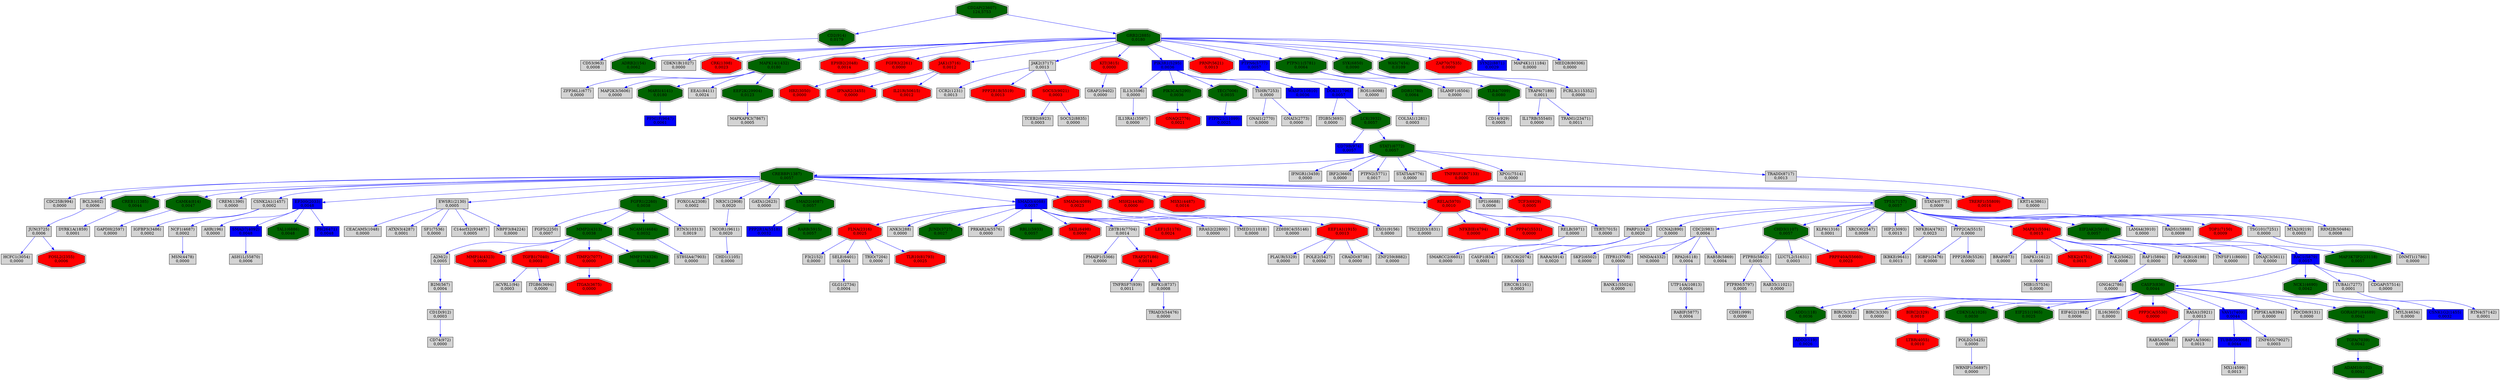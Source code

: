 digraph tmp_ans40 {
N_0 [shape = doubleoctagon, style = filled, fillcolor = darkgreen, label = "ADD1(118)\n0,0036"];
N_1 [shape = box, style = filled, fillcolor = blue, label = "ADD2(119)\n0,0026"];
N_2 [shape = box, style = filled, fillcolor = lightgray, label = "PARP1(142)\n0,0020"];
N_3 [shape = doubleoctagon, style = filled, fillcolor = darkgreen, label = "ADRB2(154)\n0,0062"];
N_4 [shape = box, style = filled, fillcolor = lightgray, label = "AHR(196)\n0,0000"];
N_5 [shape = box, style = filled, fillcolor = lightgray, label = "A2M(2)\n0,0005"];
N_6 [shape = box, style = filled, fillcolor = lightgray, label = "ACVRL1(94)\n0,0003"];
N_7 [shape = box, style = filled, fillcolor = lightgray, label = "BIRC5(332)\n0,0000"];
N_8 [shape = doubleoctagon, style = filled, fillcolor = darkgreen, label = "ADAM10(102)\n0,0042"];
N_9 [shape = box, style = filled, fillcolor = lightgray, label = "B2M(567)\n0,0004"];
N_10 [shape = box, style = filled, fillcolor = lightgray, label = "BRAF(673)\n0,0000"];
N_11 [shape = doubleoctagon, style = filled, fillcolor = darkgreen, label = "DDR1(780)\n0,0064"];
N_12 [shape = box, style = filled, fillcolor = lightgray, label = "CASP1(834)\n0,0001"];
N_13 [shape = doubleoctagon, style = filled, fillcolor = darkgreen, label = "CASP3(836)\n0,0044"];
N_14 [shape = box, style = filled, fillcolor = lightgray, label = "BIRC3(330)\n0,0000"];
N_15 [shape = doubleoctagon, style = filled, fillcolor = red, label = "BIRC2(329)\n0,0010"];
N_16 [shape = doubleoctagon, style = filled, fillcolor = darkgreen, label = "CD2(914)\n0,0179"];
N_17 [shape = box, style = filled, fillcolor = lightgray, label = "TNFRSF7(939)\n0,0011"];
N_18 [shape = box, style = filled, fillcolor = lightgray, label = "CD74(972)\n0,0000"];
N_19 [shape = box, style = filled, fillcolor = lightgray, label = "CD1D(912)\n0,0003"];
N_20 [shape = box, style = filled, fillcolor = lightgray, label = "CCNA2(890)\n0,0000"];
N_21 [shape = box, style = filled, fillcolor = lightgray, label = "CDC2(983)\n0,0004"];
N_22 [shape = box, style = filled, fillcolor = lightgray, label = "CDH1(999)\n0,0000"];
N_23 [shape = doubleoctagon, style = filled, fillcolor = darkgreen, label = "CDKN1A(1026)\n0,0030"];
N_24 [shape = doubleoctagon, style = filled, fillcolor = darkgreen, label = "CHD3(1107)\n0,0057"];
N_25 [shape = box, style = filled, fillcolor = lightgray, label = "CDC25B(994)\n0,0000"];
N_26 [shape = box, style = filled, fillcolor = lightgray, label = "CDKN1B(1027)\n0,0000"];
N_27 [shape = box, style = filled, fillcolor = lightgray, label = "CCR2(1231)\n0,0013"];
N_28 [shape = box, style = filled, fillcolor = lightgray, label = "BCL3(602)\n0,0006"];
N_29 [shape = doubleoctagon, style = filled, fillcolor = darkgreen, label = "CREB1(1385)\n0,0044"];
N_30 [shape = doubleoctagon, style = filled, fillcolor = darkgreen, label = "CREBBP(1387)\n0,0057"];
N_31 [shape = doubleoctagon, style = filled, fillcolor = darkgreen, label = "CAMK4(814)\n0,0047"];
N_32 [shape = box, style = filled, fillcolor = lightgray, label = "CREM(1390)\n0,0000"];
N_33 [shape = doubleoctagon, style = filled, fillcolor = red, label = "CRK(1398)\n0,0023"];
N_34 [shape = box, style = filled, fillcolor = lightgray, label = "ZFP36L1(677)\n0,0000"];
N_35 [shape = box, style = filled, fillcolor = lightgray, label = "CSNK2A1(1457)\n0,0002"];
N_36 [shape = doubleoctagon, style = filled, fillcolor = darkgreen, label = "MAPK14(1432)\n0,0180"];
N_37 [shape = box, style = filled, fillcolor = lightgray, label = "CD14(929)\n0,0005"];
N_38 [shape = box, style = filled, fillcolor = lightgray, label = "DAPK1(1612)\n0,0000"];
N_39 [shape = box, style = filled, fillcolor = lightgray, label = "ERCC8(1161)\n0,0003"];
N_40 [shape = box, style = filled, fillcolor = lightgray, label = "DNMT1(1786)\n0,0000"];
N_41 [shape = box, style = filled, fillcolor = lightgray, label = "TSC22D3(1831)\n0,0000"];
N_42 [shape = doubleoctagon, style = filled, fillcolor = red, label = "EEF1A1(1915)\n0,0013"];
N_43 [shape = box, style = filled, fillcolor = lightgray, label = "KLF6(1316)\n0,0001"];
N_44 [shape = doubleoctagon, style = filled, fillcolor = darkgreen, label = "EIF2S1(1965)\n0,0025"];
N_45 [shape = box, style = filled, fillcolor = lightgray, label = "EIF4G2(1982)\n0,0006"];
N_46 [shape = box, style = filled, fillcolor = blue, label = "EP300(2033)\n0,0048"];
N_47 [shape = doubleoctagon, style = filled, fillcolor = red, label = "EPHB2(2048)\n0,0014"];
N_48 [shape = box, style = filled, fillcolor = lightgray, label = "CEACAM5(1048)\n0,0000"];
N_49 [shape = box, style = filled, fillcolor = lightgray, label = "EWSR1(2130)\n0,0005"];
N_50 [shape = box, style = filled, fillcolor = lightgray, label = "F3(2152)\n0,0000"];
N_51 [shape = box, style = filled, fillcolor = blue, label = "DOK1(1796)\n0,0057"];
N_52 [shape = box, style = filled, fillcolor = lightgray, label = "COL3A1(1281)\n0,0003"];
N_53 [shape = doubleoctagon, style = filled, fillcolor = darkgreen, label = "FGFR1(2260)\n0,0038"];
N_54 [shape = box, style = filled, fillcolor = lightgray, label = "FGF5(2250)\n0,0007"];
N_55 [shape = doubleoctagon, style = filled, fillcolor = red, label = "FGFR3(2261)\n0,0000"];
N_56 [shape = box, style = filled, fillcolor = lightgray, label = "DYRK1A(1859)\n0,0001"];
N_57 [shape = doubleoctagon, style = filled, fillcolor = red, label = "FLNA(2316)\n0,0025"];
N_58 [shape = box, style = filled, fillcolor = blue, label = "CD79B(974)\n0,0057"];
N_59 [shape = box, style = filled, fillcolor = lightgray, label = "FOXO1A(2308)\n0,0002"];
N_60 [shape = box, style = filled, fillcolor = lightgray, label = "GAPDH(2597)\n0,0000"];
N_61 [shape = box, style = filled, fillcolor = lightgray, label = "XRCC6(2547)\n0,0009"];
N_62 [shape = box, style = filled, fillcolor = lightgray, label = "CD53(963)\n0,0008"];
N_63 [shape = box, style = filled, fillcolor = lightgray, label = "GNAI1(2770)\n0,0000"];
N_64 [shape = box, style = filled, fillcolor = lightgray, label = "GNAI3(2773)\n0,0000"];
N_65 [shape = doubleoctagon, style = filled, fillcolor = red, label = "GNAQ(2776)\n0,0021"];
N_66 [shape = doubleoctagon, style = filled, fillcolor = darkgreen, label = "GRB2(2885)\n0,0180"];
N_67 [shape = box, style = filled, fillcolor = lightgray, label = "NR3C1(2908)\n0,0020"];
N_68 [shape = box, style = filled, fillcolor = lightgray, label = "ERCC6(2074)\n0,0003"];
N_69 [shape = doubleoctagon, style = filled, fillcolor = red, label = "HBZ(3050)\n0,0000"];
N_70 [shape = box, style = filled, fillcolor = lightgray, label = "HCFC1(3054)\n0,0000"];
N_71 [shape = box, style = filled, fillcolor = lightgray, label = "CHD1(1105)\n0,0000"];
N_72 [shape = doubleoctagon, style = filled, fillcolor = red, label = "IFNAR2(3455)\n0,0000"];
N_73 [shape = box, style = filled, fillcolor = lightgray, label = "IFNGR1(3459)\n0,0000"];
N_74 [shape = box, style = filled, fillcolor = lightgray, label = "IL13(3596)\n0,0000"];
N_75 [shape = box, style = filled, fillcolor = lightgray, label = "IL16(3603)\n0,0000"];
N_76 [shape = doubleoctagon, style = filled, fillcolor = red, label = "ITGA3(3675)\n0,0000"];
N_77 [shape = box, style = filled, fillcolor = lightgray, label = "ITGB5(3693)\n0,0000"];
N_78 [shape = box, style = filled, fillcolor = lightgray, label = "ITPR1(3708)\n0,0000"];
N_79 [shape = doubleoctagon, style = filled, fillcolor = red, label = "JAK1(3716)\n0,0012"];
N_80 [shape = box, style = filled, fillcolor = lightgray, label = "JAK2(3717)\n0,0013"];
N_81 [shape = box, style = filled, fillcolor = lightgray, label = "JUN(3725)\n0,0006"];
N_82 [shape = doubleoctagon, style = filled, fillcolor = red, label = "FOSL2(2355)\n0,0006"];
N_83 [shape = box, style = filled, fillcolor = lightgray, label = "ANK3(288)\n0,0000"];
N_84 [shape = doubleoctagon, style = filled, fillcolor = red, label = "KIT(3815)\n0,0000"];
N_85 [shape = box, style = filled, fillcolor = lightgray, label = "IGFBP3(3486)\n0,0002"];
N_86 [shape = doubleoctagon, style = filled, fillcolor = darkgreen, label = "LCK(3932)\n0,0057"];
N_87 [shape = box, style = filled, fillcolor = lightgray, label = "GATA1(2623)\n0,0000"];
N_88 [shape = doubleoctagon, style = filled, fillcolor = red, label = "LTBR(4055)\n0,0010"];
N_89 [shape = doubleoctagon, style = filled, fillcolor = darkgreen, label = "SMAD2(4087)\n0,0057"];
N_90 [shape = doubleoctagon, style = filled, fillcolor = darkgreen, label = "JUND(3727)\n0,0027"];
N_91 [shape = box, style = filled, fillcolor = blue, label = "SMAD3(4088)\n0,0057"];
N_92 [shape = doubleoctagon, style = filled, fillcolor = red, label = "SMAD4(4089)\n0,0023"];
N_93 [shape = box, style = filled, fillcolor = blue, label = "SMAD7(4092)\n0,0048"];
N_94 [shape = box, style = filled, fillcolor = lightgray, label = "IGBP1(3476)\n0,0000"];
N_95 [shape = doubleoctagon, style = filled, fillcolor = darkgreen, label = "MMP2(4313)\n0,0038"];
N_96 [shape = doubleoctagon, style = filled, fillcolor = red, label = "MSH2(4436)\n0,0000"];
N_97 [shape = box, style = filled, fillcolor = lightgray, label = "MSN(4478)\n0,0000"];
N_98 [shape = doubleoctagon, style = filled, fillcolor = red, label = "MSX1(4487)\n0,0016"];
N_99 [shape = box, style = filled, fillcolor = lightgray, label = "MX1(4599)\n0,0013"];
N_100 [shape = doubleoctagon, style = filled, fillcolor = darkgreen, label = "NCAM1(4684)\n0,0032"];
N_101 [shape = box, style = filled, fillcolor = lightgray, label = "NCF1(4687)\n0,0002"];
N_102 [shape = box, style = filled, fillcolor = blue, label = "CSNK1G2(1455)\n0,0032"];
N_103 [shape = box, style = filled, fillcolor = lightgray, label = "HIP2(3093)\n0,0013"];
N_104 [shape = doubleoctagon, style = filled, fillcolor = darkgreen, label = "NCK1(4690)\n0,0042"];
N_105 [shape = doubleoctagon, style = filled, fillcolor = red, label = "NEK2(4751)\n0,0015"];
N_106 [shape = box, style = filled, fillcolor = lightgray, label = "IRF2(3660)\n0,0000"];
N_107 [shape = box, style = filled, fillcolor = lightgray, label = "GLG1(2734)\n0,0004"];
N_108 [shape = box, style = filled, fillcolor = lightgray, label = "NFKBIA(4792)\n0,0023"];
N_109 [shape = box, style = filled, fillcolor = lightgray, label = "PAK2(5062)\n0,0008"];
N_110 [shape = box, style = filled, fillcolor = blue, label = "PIK3R1(5295)\n0,0036"];
N_111 [shape = doubleoctagon, style = filled, fillcolor = darkgreen, label = "PIK3CA(5290)\n0,0036"];
N_112 [shape = box, style = filled, fillcolor = lightgray, label = "KRT14(3861)\n0,0000"];
N_113 [shape = box, style = filled, fillcolor = lightgray, label = "PMAIP1(5366)\n0,0000"];
N_114 [shape = box, style = filled, fillcolor = lightgray, label = "PPP2CA(5515)\n0,0000"];
N_115 [shape = doubleoctagon, style = filled, fillcolor = red, label = "PPP2R1B(5519)\n0,0013"];
N_116 [shape = box, style = filled, fillcolor = blue, label = "PPP2R1A(5518)\n0,0032"];
N_117 [shape = doubleoctagon, style = filled, fillcolor = red, label = "PPP3CA(5530)\n0,0000"];
N_118 [shape = doubleoctagon, style = filled, fillcolor = red, label = "NFKBIE(4794)\n0,0000"];
N_119 [shape = box, style = filled, fillcolor = lightgray, label = "PRKAR2A(5576)\n0,0000"];
N_120 [shape = doubleoctagon, style = filled, fillcolor = red, label = "MAPK1(5594)\n0,0015"];
N_121 [shape = doubleoctagon, style = filled, fillcolor = darkgreen, label = "EIF2AK2(5610)\n0,0057"];
N_122 [shape = box, style = filled, fillcolor = lightgray, label = "DNAJC3(5611)\n0,0000"];
N_123 [shape = doubleoctagon, style = filled, fillcolor = red, label = "PRNP(5621)\n0,0013"];
N_124 [shape = box, style = filled, fillcolor = lightgray, label = "ATXN3(4287)\n0,0001"];
N_125 [shape = box, style = filled, fillcolor = lightgray, label = "LAMA4(3910)\n0,0000"];
N_126 [shape = box, style = filled, fillcolor = blue, label = "PTPN6(5777)\n0,0057"];
N_127 [shape = box, style = filled, fillcolor = lightgray, label = "PTPRM(5797)\n0,0005"];
N_128 [shape = doubleoctagon, style = filled, fillcolor = darkgreen, label = "PTPN11(5781)\n0,0064"];
N_129 [shape = box, style = filled, fillcolor = lightgray, label = "RAB5A(5868)\n0,0000"];
N_130 [shape = box, style = filled, fillcolor = blue, label = "RAC1(5879)\n0,0057"];
N_131 [shape = box, style = filled, fillcolor = lightgray, label = "RAD51(5888)\n0,0009"];
N_132 [shape = box, style = filled, fillcolor = lightgray, label = "RAF1(5894)\n0,0000"];
N_133 [shape = box, style = filled, fillcolor = lightgray, label = "GNG4(2786)\n0,0000"];
N_134 [shape = box, style = filled, fillcolor = lightgray, label = "RAP1A(5906)\n0,0013"];
N_135 [shape = box, style = filled, fillcolor = lightgray, label = "RASA1(5921)\n0,0013"];
N_136 [shape = box, style = filled, fillcolor = lightgray, label = "MNDA(4332)\n0,0000"];
N_137 [shape = box, style = filled, fillcolor = lightgray, label = "RARA(5914)\n0,0020"];
N_138 [shape = doubleoctagon, style = filled, fillcolor = darkgreen, label = "RBL1(5933)\n0,0057"];
N_139 [shape = doubleoctagon, style = filled, fillcolor = red, label = "PPP4C(5531)\n0,0000"];
N_140 [shape = doubleoctagon, style = filled, fillcolor = red, label = "RELA(5970)\n0,0010"];
N_141 [shape = box, style = filled, fillcolor = lightgray, label = "RELB(5971)\n0,0000"];
N_142 [shape = box, style = filled, fillcolor = lightgray, label = "RPA2(6118)\n0,0004"];
N_143 [shape = doubleoctagon, style = filled, fillcolor = darkgreen, label = "RARB(5915)\n0,0057"];
N_144 [shape = box, style = filled, fillcolor = lightgray, label = "MAP2K3(5606)\n0,0000"];
N_145 [shape = doubleoctagon, style = filled, fillcolor = red, label = "MMP14(4323)\n0,0000"];
N_146 [shape = box, style = filled, fillcolor = lightgray, label = "SELE(6401)\n0,0004"];
N_147 [shape = box, style = filled, fillcolor = lightgray, label = "PTPN2(5771)\n0,0017"];
N_148 [shape = doubleoctagon, style = filled, fillcolor = red, label = "SKIL(6498)\n0,0000"];
N_149 [shape = box, style = filled, fillcolor = lightgray, label = "SLAMF1(6504)\n0,0000"];
N_150 [shape = box, style = filled, fillcolor = lightgray, label = "SPI1(6688)\n0,0006"];
N_151 [shape = doubleoctagon, style = filled, fillcolor = darkgreen, label = "STAT1(6772)\n0,0057"];
N_152 [shape = box, style = filled, fillcolor = lightgray, label = "STAT5A(6776)\n0,0000"];
N_153 [shape = box, style = filled, fillcolor = lightgray, label = "RPS6KB1(6198)\n0,0000"];
N_154 [shape = box, style = filled, fillcolor = lightgray, label = "PLAUR(5329)\n0,0000"];
N_155 [shape = doubleoctagon, style = filled, fillcolor = darkgreen, label = "SYK(6850)\n0,0090"];
N_156 [shape = box, style = filled, fillcolor = lightgray, label = "TCEB2(6923)\n0,0003"];
N_157 [shape = doubleoctagon, style = filled, fillcolor = red, label = "TCF3(6929)\n0,0005"];
N_158 [shape = doubleoctagon, style = filled, fillcolor = darkgreen, label = "TAL1(6886)\n0,0048"];
N_159 [shape = box, style = filled, fillcolor = lightgray, label = "SKP2(6502)\n0,0000"];
N_160 [shape = doubleoctagon, style = filled, fillcolor = darkgreen, label = "TEC(7006)\n0,0035"];
N_161 [shape = box, style = filled, fillcolor = lightgray, label = "TERT(7015)\n0,0000"];
N_162 [shape = box, style = filled, fillcolor = lightgray, label = "RAB5B(5869)\n0,0004"];
N_163 [shape = doubleoctagon, style = filled, fillcolor = darkgreen, label = "TGFA(7039)\n0,0042"];
N_164 [shape = box, style = filled, fillcolor = lightgray, label = "ITGB6(3694)\n0,0000"];
N_165 [shape = doubleoctagon, style = filled, fillcolor = red, label = "TGFB1(7040)\n0,0003"];
N_166 [shape = box, style = filled, fillcolor = lightgray, label = "POLE2(5427)\n0,0000"];
N_167 [shape = doubleoctagon, style = filled, fillcolor = darkgreen, label = "TLR4(7099)\n0,0080"];
N_168 [shape = doubleoctagon, style = filled, fillcolor = red, label = "TOP1(7150)\n0,0009"];
N_169 [shape = doubleoctagon, style = filled, fillcolor = darkgreen, label = "TP53(7157)\n0,0057"];
N_170 [shape = doubleoctagon, style = filled, fillcolor = red, label = "TNFRSF1B(7133)\n0,0000"];
N_171 [shape = doubleoctagon, style = filled, fillcolor = red, label = "TRAF2(7186)\n0,0014"];
N_172 [shape = box, style = filled, fillcolor = lightgray, label = "TRAF6(7189)\n0,0011"];
N_173 [shape = box, style = filled, fillcolor = lightgray, label = "TSHR(7253)\n0,0000"];
N_174 [shape = box, style = filled, fillcolor = lightgray, label = "TSG101(7251)\n0,0000"];
N_175 [shape = box, style = filled, fillcolor = lightgray, label = "TUBA1(7277)\n0,0001"];
N_176 [shape = doubleoctagon, style = filled, fillcolor = darkgreen, label = "WAS(7454)\n0,0109"];
N_177 [shape = box, style = filled, fillcolor = lightgray, label = "POLD2(5425)\n0,0000"];
N_178 [shape = box, style = filled, fillcolor = lightgray, label = "XPO1(7514)\n0,0000"];
N_179 [shape = box, style = filled, fillcolor = blue, label = "VAV1(7409)\n0,0044"];
N_180 [shape = doubleoctagon, style = filled, fillcolor = red, label = "ZAP70(7535)\n0,0000"];
N_181 [shape = box, style = filled, fillcolor = lightgray, label = "ZBTB16(7704)\n0,0014"];
N_182 [shape = box, style = filled, fillcolor = lightgray, label = "ST8SIA4(7903)\n0,0000"];
N_183 [shape = doubleoctagon, style = filled, fillcolor = darkgreen, label = "MARS(4141)\n0,0180"];
N_184 [shape = box, style = filled, fillcolor = lightgray, label = "SF1(7536)\n0,0000"];
N_185 [shape = box, style = filled, fillcolor = lightgray, label = "EEA1(8411)\n0,0024"];
N_186 [shape = box, style = filled, fillcolor = lightgray, label = "PTPRS(5802)\n0,0005"];
N_187 [shape = box, style = filled, fillcolor = lightgray, label = "TNFSF11(8600)\n0,0000"];
N_188 [shape = box, style = filled, fillcolor = lightgray, label = "PIP5K1A(8394)\n0,0000"];
N_189 [shape = box, style = filled, fillcolor = lightgray, label = "TRADD(8717)\n0,0013"];
N_190 [shape = box, style = filled, fillcolor = lightgray, label = "RIPK1(8737)\n0,0008"];
N_191 [shape = box, style = filled, fillcolor = blue, label = "SYNJ2(8871)\n0,0029"];
N_192 [shape = box, style = filled, fillcolor = lightgray, label = "SOCS2(8835)\n0,0000"];
N_193 [shape = box, style = filled, fillcolor = lightgray, label = "SMARCC2(6601)\n0,0000"];
N_194 [shape = box, style = filled, fillcolor = lightgray, label = "STAT4(6775)\n0,0009"];
N_195 [shape = box, style = filled, fillcolor = lightgray, label = "NCOR1(9611)\n0,0020"];
N_196 [shape = box, style = filled, fillcolor = blue, label = "PPM1F(9647)\n0,0061"];
N_197 [shape = box, style = filled, fillcolor = lightgray, label = "GRAP2(9402)\n0,0000"];
N_198 [shape = box, style = filled, fillcolor = lightgray, label = "PDCD8(9131)\n0,0000"];
N_199 [shape = box, style = filled, fillcolor = lightgray, label = "IKBKE(9641)\n0,0013"];
N_200 [shape = box, style = filled, fillcolor = lightgray, label = "RTN3(10313)\n0,0019"];
N_201 [shape = box, style = filled, fillcolor = lightgray, label = "ROS1(6098)\n0,0000"];
N_202 [shape = box, style = filled, fillcolor = lightgray, label = "RABIF(5877)\n0,0004"];
N_203 [shape = box, style = filled, fillcolor = lightgray, label = "UTP14A(10813)\n0,0004"];
N_204 [shape = box, style = filled, fillcolor = lightgray, label = "CRADD(8738)\n0,0000"];
N_205 [shape = box, style = filled, fillcolor = lightgray, label = "MAP4K1(11184)\n0,0000"];
N_206 [shape = box, style = filled, fillcolor = lightgray, label = "MTA2(9219)\n0,0003"];
N_207 [shape = doubleoctagon, style = filled, fillcolor = darkgreen, label = "CD2AP(23607)\n124,5753"];
N_208 [shape = box, style = filled, fillcolor = lightgray, label = "MAPKAPK3(7867)\n0,0005"];
N_209 [shape = doubleoctagon, style = filled, fillcolor = red, label = "LEF1(51176)\n0,0024"];
N_210 [shape = box, style = filled, fillcolor = lightgray, label = "LUC7L2(51631)\n0,0003"];
N_211 [shape = box, style = filled, fillcolor = lightgray, label = "TRIAD3(54476)\n0,0000"];
N_212 [shape = box, style = filled, fillcolor = lightgray, label = "RRAS2(22800)\n0,0000"];
N_213 [shape = doubleoctagon, style = filled, fillcolor = red, label = "PRPF40A(55660)\n0,0023"];
N_214 [shape = box, style = filled, fillcolor = lightgray, label = "ZNF259(8882)\n0,0000"];
N_215 [shape = box, style = filled, fillcolor = lightgray, label = "WRNIP1(56897)\n0,0000"];
N_216 [shape = doubleoctagon, style = filled, fillcolor = red, label = "IL21R(50615)\n0,0012"];
N_217 [shape = doubleoctagon, style = filled, fillcolor = darkgreen, label = "GORASP1(64689)\n0,0042"];
N_218 [shape = box, style = filled, fillcolor = lightgray, label = "IL17RB(55540)\n0,0000"];
N_219 [shape = box, style = filled, fillcolor = lightgray, label = "RTN4(57142)\n0,0001"];
N_220 [shape = box, style = filled, fillcolor = lightgray, label = "RAB35(11021)\n0,0000"];
N_221 [shape = box, style = filled, fillcolor = lightgray, label = "MED28(80306)\n0,0000"];
N_222 [shape = box, style = filled, fillcolor = lightgray, label = "C14orf32(93487)\n0,0005"];
N_223 [shape = box, style = filled, fillcolor = lightgray, label = "TRAM1(23471)\n0,0011"];
N_224 [shape = box, style = filled, fillcolor = lightgray, label = "NBPF3(84224)\n0,0000"];
N_225 [shape = box, style = filled, fillcolor = blue, label = "WASF3(10810)\n0,0036"];
N_226 [shape = box, style = filled, fillcolor = blue, label = "TUBB(203068)\n0,0044"];
N_227 [shape = doubleoctagon, style = filled, fillcolor = darkgreen, label = "MAP3K7IP2(23118)\n0,0057"];
N_228 [shape = box, style = filled, fillcolor = lightgray, label = "TRIO(7204)\n0,0000"];
N_229 [shape = box, style = filled, fillcolor = blue, label = "PTPN21(11099)\n0,0025"];
N_230 [shape = box, style = filled, fillcolor = lightgray, label = "MYL3(4634)\n0,0000"];
N_231 [shape = doubleoctagon, style = filled, fillcolor = red, label = "TLR10(81793)\n0,0025"];
N_232 [shape = box, style = filled, fillcolor = lightgray, label = "ZNF655(79027)\n0,0003"];
N_233 [shape = doubleoctagon, style = filled, fillcolor = red, label = "TRERF1(55809)\n0,0016"];
N_234 [shape = doubleoctagon, style = filled, fillcolor = red, label = "SOCS3(9021)\n0,0003"];
N_235 [shape = doubleoctagon, style = filled, fillcolor = darkgreen, label = "EEF2K(29904)\n0,0123"];
N_236 [shape = box, style = filled, fillcolor = lightgray, label = "CDGAP(57514)\n0,0000"];
N_237 [shape = box, style = filled, fillcolor = lightgray, label = "MIB1(57534)\n0,0000"];
N_238 [shape = box, style = filled, fillcolor = lightgray, label = "IL13RA1(3597)\n0,0000"];
N_239 [shape = box, style = filled, fillcolor = blue, label = "P8(26471)\n0,0048"];
N_240 [shape = doubleoctagon, style = filled, fillcolor = red, label = "TIMP2(7077)\n0,0000"];
N_241 [shape = box, style = filled, fillcolor = lightgray, label = "BANK1(55024)\n0,0000"];
N_242 [shape = doubleoctagon, style = filled, fillcolor = darkgreen, label = "MMP17(4326)\n0,0038"];
N_243 [shape = box, style = filled, fillcolor = lightgray, label = "TMED1(11018)\n0,0000"];
N_244 [shape = box, style = filled, fillcolor = lightgray, label = "ZDHHC4(55146)\n0,0000"];
N_245 [shape = box, style = filled, fillcolor = lightgray, label = "ASH1L(55870)\n0,0006"];
N_246 [shape = box, style = filled, fillcolor = lightgray, label = "EXO1(9156)\n0,0000"];
N_247 [shape = box, style = filled, fillcolor = lightgray, label = "PPP2R5B(5526)\n0,0000"];
N_248 [shape = box, style = filled, fillcolor = lightgray, label = "RRM2B(50484)\n0,0008"];
N_249 [shape = box, style = filled, fillcolor = lightgray, label = "FCRL3(115352)\n0,0000"];
N_0 -> N_1 [ color = blue ];
N_5 -> N_9 [ color = blue ];
N_2 -> N_12 [ color = blue ];
N_13 -> N_0 [ color = blue ];
N_13 -> N_7 [ color = blue ];
N_13 -> N_14 [ color = blue ];
N_13 -> N_15 [ color = blue ];
N_9 -> N_19 [ color = blue ];
N_19 -> N_18 [ color = blue ];
N_13 -> N_23 [ color = blue ];
N_30 -> N_25 [ color = blue ];
N_30 -> N_28 [ color = blue ];
N_30 -> N_29 [ color = blue ];
N_30 -> N_31 [ color = blue ];
N_30 -> N_32 [ color = blue ];
N_30 -> N_35 [ color = blue ];
N_36 -> N_34 [ color = blue ];
N_13 -> N_44 [ color = blue ];
N_13 -> N_45 [ color = blue ];
N_46 -> N_4 [ color = blue ];
N_30 -> N_46 [ color = blue ];
N_30 -> N_49 [ color = blue ];
N_49 -> N_48 [ color = blue ];
N_11 -> N_52 [ color = blue ];
N_30 -> N_53 [ color = blue ];
N_53 -> N_54 [ color = blue ];
N_29 -> N_56 [ color = blue ];
N_57 -> N_50 [ color = blue ];
N_30 -> N_59 [ color = blue ];
N_31 -> N_60 [ color = blue ];
N_16 -> N_62 [ color = blue ];
N_66 -> N_3 [ color = blue ];
N_66 -> N_26 [ color = blue ];
N_66 -> N_33 [ color = blue ];
N_66 -> N_36 [ color = blue ];
N_66 -> N_47 [ color = blue ];
N_66 -> N_55 [ color = blue ];
N_30 -> N_67 [ color = blue ];
N_2 -> N_68 [ color = blue ];
N_68 -> N_39 [ color = blue ];
N_55 -> N_69 [ color = blue ];
N_13 -> N_75 [ color = blue ];
N_51 -> N_77 [ color = blue ];
N_21 -> N_78 [ color = blue ];
N_66 -> N_79 [ color = blue ];
N_79 -> N_72 [ color = blue ];
N_80 -> N_27 [ color = blue ];
N_66 -> N_80 [ color = blue ];
N_28 -> N_81 [ color = blue ];
N_81 -> N_70 [ color = blue ];
N_81 -> N_82 [ color = blue ];
N_66 -> N_84 [ color = blue ];
N_35 -> N_85 [ color = blue ];
N_51 -> N_86 [ color = blue ];
N_86 -> N_58 [ color = blue ];
N_30 -> N_87 [ color = blue ];
N_15 -> N_88 [ color = blue ];
N_30 -> N_89 [ color = blue ];
N_30 -> N_91 [ color = blue ];
N_91 -> N_57 [ color = blue ];
N_91 -> N_83 [ color = blue ];
N_91 -> N_90 [ color = blue ];
N_30 -> N_92 [ color = blue ];
N_92 -> N_42 [ color = blue ];
N_46 -> N_93 [ color = blue ];
N_95 -> N_5 [ color = blue ];
N_53 -> N_95 [ color = blue ];
N_30 -> N_96 [ color = blue ];
N_30 -> N_98 [ color = blue ];
N_53 -> N_100 [ color = blue ];
N_35 -> N_101 [ color = blue ];
N_101 -> N_97 [ color = blue ];
N_104 -> N_102 [ color = blue ];
N_66 -> N_110 [ color = blue ];
N_110 -> N_74 [ color = blue ];
N_111 -> N_65 [ color = blue ];
N_110 -> N_111 [ color = blue ];
N_114 -> N_94 [ color = blue ];
N_80 -> N_115 [ color = blue ];
N_89 -> N_116 [ color = blue ];
N_13 -> N_117 [ color = blue ];
N_91 -> N_119 [ color = blue ];
N_120 -> N_10 [ color = blue ];
N_120 -> N_38 [ color = blue ];
N_120 -> N_105 [ color = blue ];
N_120 -> N_109 [ color = blue ];
N_121 -> N_122 [ color = blue ];
N_66 -> N_123 [ color = blue ];
N_49 -> N_124 [ color = blue ];
N_126 -> N_51 [ color = blue ];
N_66 -> N_126 [ color = blue ];
N_127 -> N_22 [ color = blue ];
N_128 -> N_11 [ color = blue ];
N_66 -> N_128 [ color = blue ];
N_130 -> N_13 [ color = blue ];
N_130 -> N_104 [ color = blue ];
N_121 -> N_130 [ color = blue ];
N_120 -> N_132 [ color = blue ];
N_132 -> N_133 [ color = blue ];
N_13 -> N_135 [ color = blue ];
N_135 -> N_129 [ color = blue ];
N_135 -> N_134 [ color = blue ];
N_21 -> N_136 [ color = blue ];
N_2 -> N_137 [ color = blue ];
N_91 -> N_138 [ color = blue ];
N_30 -> N_140 [ color = blue ];
N_140 -> N_41 [ color = blue ];
N_140 -> N_118 [ color = blue ];
N_140 -> N_139 [ color = blue ];
N_140 -> N_141 [ color = blue ];
N_21 -> N_142 [ color = blue ];
N_89 -> N_143 [ color = blue ];
N_36 -> N_144 [ color = blue ];
N_95 -> N_145 [ color = blue ];
N_57 -> N_146 [ color = blue ];
N_146 -> N_107 [ color = blue ];
N_91 -> N_148 [ color = blue ];
N_128 -> N_149 [ color = blue ];
N_30 -> N_150 [ color = blue ];
N_151 -> N_30 [ color = blue ];
N_151 -> N_73 [ color = blue ];
N_86 -> N_151 [ color = blue ];
N_151 -> N_106 [ color = blue ];
N_151 -> N_147 [ color = blue ];
N_151 -> N_152 [ color = blue ];
N_120 -> N_153 [ color = blue ];
N_42 -> N_154 [ color = blue ];
N_66 -> N_155 [ color = blue ];
N_30 -> N_157 [ color = blue ];
N_46 -> N_158 [ color = blue ];
N_20 -> N_159 [ color = blue ];
N_110 -> N_160 [ color = blue ];
N_140 -> N_161 [ color = blue ];
N_21 -> N_162 [ color = blue ];
N_163 -> N_8 [ color = blue ];
N_165 -> N_6 [ color = blue ];
N_95 -> N_165 [ color = blue ];
N_165 -> N_164 [ color = blue ];
N_42 -> N_166 [ color = blue ];
N_167 -> N_37 [ color = blue ];
N_155 -> N_167 [ color = blue ];
N_169 -> N_2 [ color = blue ];
N_169 -> N_20 [ color = blue ];
N_169 -> N_21 [ color = blue ];
N_169 -> N_24 [ color = blue ];
N_30 -> N_169 [ color = blue ];
N_169 -> N_43 [ color = blue ];
N_169 -> N_61 [ color = blue ];
N_169 -> N_103 [ color = blue ];
N_169 -> N_108 [ color = blue ];
N_169 -> N_114 [ color = blue ];
N_169 -> N_120 [ color = blue ];
N_169 -> N_121 [ color = blue ];
N_169 -> N_125 [ color = blue ];
N_169 -> N_131 [ color = blue ];
N_169 -> N_168 [ color = blue ];
N_151 -> N_170 [ color = blue ];
N_171 -> N_17 [ color = blue ];
N_155 -> N_172 [ color = blue ];
N_173 -> N_63 [ color = blue ];
N_173 -> N_64 [ color = blue ];
N_110 -> N_173 [ color = blue ];
N_174 -> N_40 [ color = blue ];
N_169 -> N_174 [ color = blue ];
N_130 -> N_175 [ color = blue ];
N_66 -> N_176 [ color = blue ];
N_23 -> N_177 [ color = blue ];
N_151 -> N_178 [ color = blue ];
N_13 -> N_179 [ color = blue ];
N_66 -> N_180 [ color = blue ];
N_91 -> N_181 [ color = blue ];
N_181 -> N_113 [ color = blue ];
N_181 -> N_171 [ color = blue ];
N_100 -> N_182 [ color = blue ];
N_36 -> N_183 [ color = blue ];
N_49 -> N_184 [ color = blue ];
N_36 -> N_185 [ color = blue ];
N_24 -> N_186 [ color = blue ];
N_186 -> N_127 [ color = blue ];
N_120 -> N_187 [ color = blue ];
N_13 -> N_188 [ color = blue ];
N_189 -> N_112 [ color = blue ];
N_151 -> N_189 [ color = blue ];
N_171 -> N_190 [ color = blue ];
N_66 -> N_191 [ color = blue ];
N_141 -> N_193 [ color = blue ];
N_30 -> N_194 [ color = blue ];
N_67 -> N_195 [ color = blue ];
N_195 -> N_71 [ color = blue ];
N_183 -> N_196 [ color = blue ];
N_84 -> N_197 [ color = blue ];
N_13 -> N_198 [ color = blue ];
N_108 -> N_199 [ color = blue ];
N_53 -> N_200 [ color = blue ];
N_126 -> N_201 [ color = blue ];
N_142 -> N_203 [ color = blue ];
N_203 -> N_202 [ color = blue ];
N_42 -> N_204 [ color = blue ];
N_66 -> N_205 [ color = blue ];
N_169 -> N_206 [ color = blue ];
N_207 -> N_16 [ color = blue ];
N_207 -> N_66 [ color = blue ];
N_91 -> N_209 [ color = blue ];
N_24 -> N_210 [ color = blue ];
N_190 -> N_211 [ color = blue ];
N_91 -> N_212 [ color = blue ];
N_24 -> N_213 [ color = blue ];
N_42 -> N_214 [ color = blue ];
N_177 -> N_215 [ color = blue ];
N_79 -> N_216 [ color = blue ];
N_13 -> N_217 [ color = blue ];
N_217 -> N_163 [ color = blue ];
N_172 -> N_218 [ color = blue ];
N_175 -> N_219 [ color = blue ];
N_186 -> N_220 [ color = blue ];
N_66 -> N_221 [ color = blue ];
N_49 -> N_222 [ color = blue ];
N_172 -> N_223 [ color = blue ];
N_49 -> N_224 [ color = blue ];
N_110 -> N_225 [ color = blue ];
N_226 -> N_99 [ color = blue ];
N_179 -> N_226 [ color = blue ];
N_121 -> N_227 [ color = blue ];
N_57 -> N_228 [ color = blue ];
N_160 -> N_229 [ color = blue ];
N_13 -> N_230 [ color = blue ];
N_57 -> N_231 [ color = blue ];
N_179 -> N_232 [ color = blue ];
N_30 -> N_233 [ color = blue ];
N_80 -> N_234 [ color = blue ];
N_234 -> N_156 [ color = blue ];
N_234 -> N_192 [ color = blue ];
N_36 -> N_235 [ color = blue ];
N_235 -> N_208 [ color = blue ];
N_130 -> N_236 [ color = blue ];
N_38 -> N_237 [ color = blue ];
N_74 -> N_238 [ color = blue ];
N_46 -> N_239 [ color = blue ];
N_240 -> N_76 [ color = blue ];
N_95 -> N_240 [ color = blue ];
N_78 -> N_241 [ color = blue ];
N_95 -> N_242 [ color = blue ];
N_91 -> N_243 [ color = blue ];
N_91 -> N_244 [ color = blue ];
N_93 -> N_245 [ color = blue ];
N_96 -> N_246 [ color = blue ];
N_114 -> N_247 [ color = blue ];
N_169 -> N_248 [ color = blue ];
N_180 -> N_249 [ color = blue ];
}
